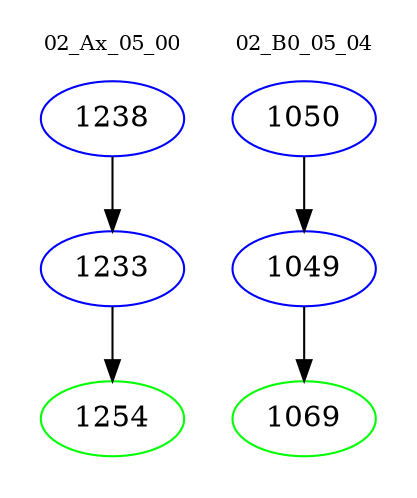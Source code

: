 digraph{
subgraph cluster_0 {
color = white
label = "02_Ax_05_00";
fontsize=10;
T0_1238 [label="1238", color="blue"]
T0_1238 -> T0_1233 [color="black"]
T0_1233 [label="1233", color="blue"]
T0_1233 -> T0_1254 [color="black"]
T0_1254 [label="1254", color="green"]
}
subgraph cluster_1 {
color = white
label = "02_B0_05_04";
fontsize=10;
T1_1050 [label="1050", color="blue"]
T1_1050 -> T1_1049 [color="black"]
T1_1049 [label="1049", color="blue"]
T1_1049 -> T1_1069 [color="black"]
T1_1069 [label="1069", color="green"]
}
}

